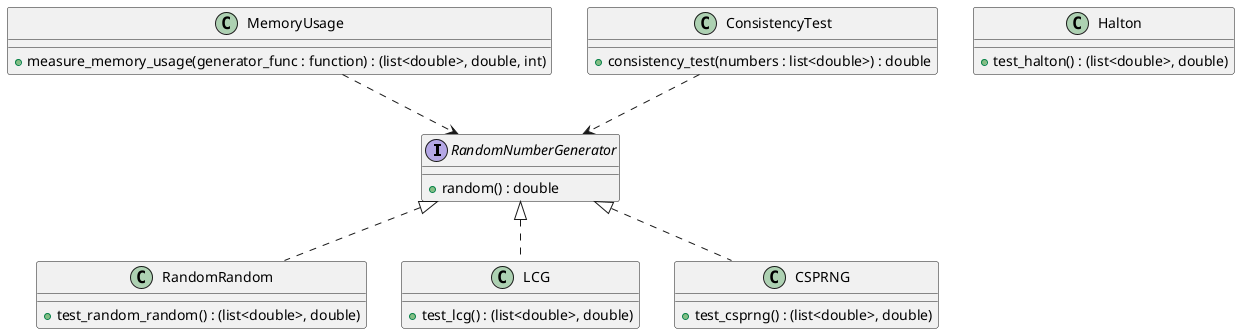 @startuml
 
interface RandomNumberGenerator {
  + random() : double
}

class RandomRandom {
    + test_random_random() : (list<double>, double)
}
 
class LCG {
    + test_lcg() : (list<double>, double)
}
 
class CSPRNG {
    + test_csprng() : (list<double>, double)
}
 
class Halton {
    + test_halton() : (list<double>, double)
}

class MemoryUsage {
    + measure_memory_usage(generator_func : function) : (list<double>, double, int)
}

class ConsistencyTest {
    + consistency_test(numbers : list<double>) : double
}

RandomNumberGenerator <|.. RandomRandom
RandomNumberGenerator <|.. LCG
RandomNumberGenerator <|.. CSPRNG
 
MemoryUsage ..> RandomNumberGenerator
ConsistencyTest ..> RandomNumberGenerator
 
@enduml